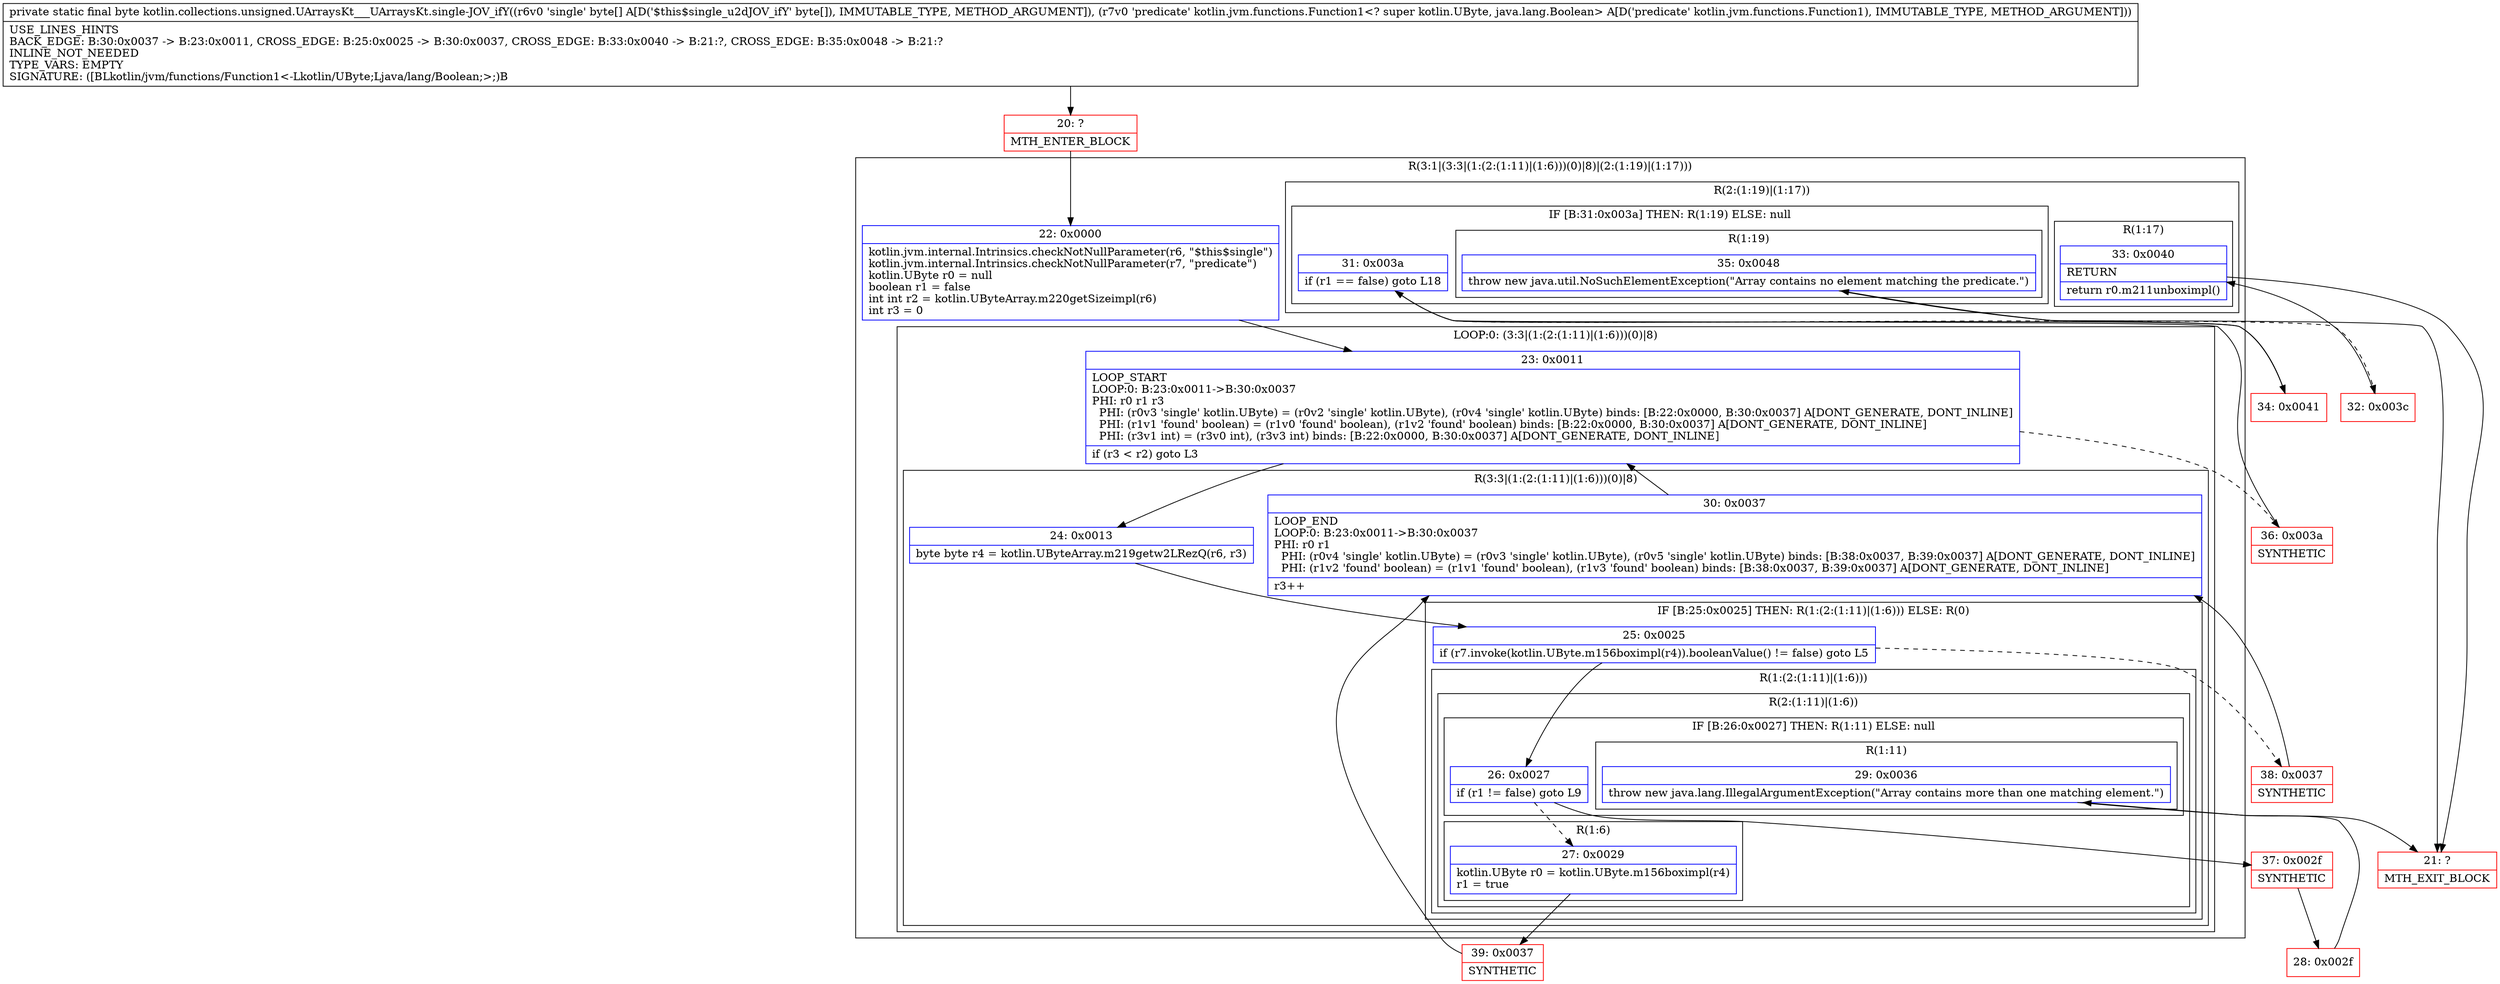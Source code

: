 digraph "CFG forkotlin.collections.unsigned.UArraysKt___UArraysKt.single\-JOV_ifY([BLkotlin\/jvm\/functions\/Function1;)B" {
subgraph cluster_Region_1560255594 {
label = "R(3:1|(3:3|(1:(2:(1:11)|(1:6)))(0)|8)|(2:(1:19)|(1:17)))";
node [shape=record,color=blue];
Node_22 [shape=record,label="{22\:\ 0x0000|kotlin.jvm.internal.Intrinsics.checkNotNullParameter(r6, \"$this$single\")\lkotlin.jvm.internal.Intrinsics.checkNotNullParameter(r7, \"predicate\")\lkotlin.UByte r0 = null\lboolean r1 = false\lint int r2 = kotlin.UByteArray.m220getSizeimpl(r6)\lint r3 = 0\l}"];
subgraph cluster_LoopRegion_816781176 {
label = "LOOP:0: (3:3|(1:(2:(1:11)|(1:6)))(0)|8)";
node [shape=record,color=blue];
Node_23 [shape=record,label="{23\:\ 0x0011|LOOP_START\lLOOP:0: B:23:0x0011\-\>B:30:0x0037\lPHI: r0 r1 r3 \l  PHI: (r0v3 'single' kotlin.UByte) = (r0v2 'single' kotlin.UByte), (r0v4 'single' kotlin.UByte) binds: [B:22:0x0000, B:30:0x0037] A[DONT_GENERATE, DONT_INLINE]\l  PHI: (r1v1 'found' boolean) = (r1v0 'found' boolean), (r1v2 'found' boolean) binds: [B:22:0x0000, B:30:0x0037] A[DONT_GENERATE, DONT_INLINE]\l  PHI: (r3v1 int) = (r3v0 int), (r3v3 int) binds: [B:22:0x0000, B:30:0x0037] A[DONT_GENERATE, DONT_INLINE]\l|if (r3 \< r2) goto L3\l}"];
subgraph cluster_Region_658394569 {
label = "R(3:3|(1:(2:(1:11)|(1:6)))(0)|8)";
node [shape=record,color=blue];
Node_24 [shape=record,label="{24\:\ 0x0013|byte byte r4 = kotlin.UByteArray.m219getw2LRezQ(r6, r3)\l}"];
subgraph cluster_IfRegion_1655148079 {
label = "IF [B:25:0x0025] THEN: R(1:(2:(1:11)|(1:6))) ELSE: R(0)";
node [shape=record,color=blue];
Node_25 [shape=record,label="{25\:\ 0x0025|if (r7.invoke(kotlin.UByte.m156boximpl(r4)).booleanValue() != false) goto L5\l}"];
subgraph cluster_Region_924901115 {
label = "R(1:(2:(1:11)|(1:6)))";
node [shape=record,color=blue];
subgraph cluster_Region_67853274 {
label = "R(2:(1:11)|(1:6))";
node [shape=record,color=blue];
subgraph cluster_IfRegion_1669647130 {
label = "IF [B:26:0x0027] THEN: R(1:11) ELSE: null";
node [shape=record,color=blue];
Node_26 [shape=record,label="{26\:\ 0x0027|if (r1 != false) goto L9\l}"];
subgraph cluster_Region_1152302857 {
label = "R(1:11)";
node [shape=record,color=blue];
Node_29 [shape=record,label="{29\:\ 0x0036|throw new java.lang.IllegalArgumentException(\"Array contains more than one matching element.\")\l}"];
}
}
subgraph cluster_Region_1606779951 {
label = "R(1:6)";
node [shape=record,color=blue];
Node_27 [shape=record,label="{27\:\ 0x0029|kotlin.UByte r0 = kotlin.UByte.m156boximpl(r4)\lr1 = true\l}"];
}
}
}
subgraph cluster_Region_811870285 {
label = "R(0)";
node [shape=record,color=blue];
}
}
Node_30 [shape=record,label="{30\:\ 0x0037|LOOP_END\lLOOP:0: B:23:0x0011\-\>B:30:0x0037\lPHI: r0 r1 \l  PHI: (r0v4 'single' kotlin.UByte) = (r0v3 'single' kotlin.UByte), (r0v5 'single' kotlin.UByte) binds: [B:38:0x0037, B:39:0x0037] A[DONT_GENERATE, DONT_INLINE]\l  PHI: (r1v2 'found' boolean) = (r1v1 'found' boolean), (r1v3 'found' boolean) binds: [B:38:0x0037, B:39:0x0037] A[DONT_GENERATE, DONT_INLINE]\l|r3++\l}"];
}
}
subgraph cluster_Region_16969660 {
label = "R(2:(1:19)|(1:17))";
node [shape=record,color=blue];
subgraph cluster_IfRegion_1127749580 {
label = "IF [B:31:0x003a] THEN: R(1:19) ELSE: null";
node [shape=record,color=blue];
Node_31 [shape=record,label="{31\:\ 0x003a|if (r1 == false) goto L18\l}"];
subgraph cluster_Region_1602859469 {
label = "R(1:19)";
node [shape=record,color=blue];
Node_35 [shape=record,label="{35\:\ 0x0048|throw new java.util.NoSuchElementException(\"Array contains no element matching the predicate.\")\l}"];
}
}
subgraph cluster_Region_517028590 {
label = "R(1:17)";
node [shape=record,color=blue];
Node_33 [shape=record,label="{33\:\ 0x0040|RETURN\l|return r0.m211unboximpl()\l}"];
}
}
}
Node_20 [shape=record,color=red,label="{20\:\ ?|MTH_ENTER_BLOCK\l}"];
Node_39 [shape=record,color=red,label="{39\:\ 0x0037|SYNTHETIC\l}"];
Node_37 [shape=record,color=red,label="{37\:\ 0x002f|SYNTHETIC\l}"];
Node_28 [shape=record,color=red,label="{28\:\ 0x002f}"];
Node_21 [shape=record,color=red,label="{21\:\ ?|MTH_EXIT_BLOCK\l}"];
Node_38 [shape=record,color=red,label="{38\:\ 0x0037|SYNTHETIC\l}"];
Node_36 [shape=record,color=red,label="{36\:\ 0x003a|SYNTHETIC\l}"];
Node_32 [shape=record,color=red,label="{32\:\ 0x003c}"];
Node_34 [shape=record,color=red,label="{34\:\ 0x0041}"];
MethodNode[shape=record,label="{private static final byte kotlin.collections.unsigned.UArraysKt___UArraysKt.single\-JOV_ifY((r6v0 'single' byte[] A[D('$this$single_u2dJOV_ifY' byte[]), IMMUTABLE_TYPE, METHOD_ARGUMENT]), (r7v0 'predicate' kotlin.jvm.functions.Function1\<? super kotlin.UByte, java.lang.Boolean\> A[D('predicate' kotlin.jvm.functions.Function1), IMMUTABLE_TYPE, METHOD_ARGUMENT]))  | USE_LINES_HINTS\lBACK_EDGE: B:30:0x0037 \-\> B:23:0x0011, CROSS_EDGE: B:25:0x0025 \-\> B:30:0x0037, CROSS_EDGE: B:33:0x0040 \-\> B:21:?, CROSS_EDGE: B:35:0x0048 \-\> B:21:?\lINLINE_NOT_NEEDED\lTYPE_VARS: EMPTY\lSIGNATURE: ([BLkotlin\/jvm\/functions\/Function1\<\-Lkotlin\/UByte;Ljava\/lang\/Boolean;\>;)B\l}"];
MethodNode -> Node_20;Node_22 -> Node_23;
Node_23 -> Node_24;
Node_23 -> Node_36[style=dashed];
Node_24 -> Node_25;
Node_25 -> Node_26;
Node_25 -> Node_38[style=dashed];
Node_26 -> Node_27[style=dashed];
Node_26 -> Node_37;
Node_29 -> Node_21;
Node_27 -> Node_39;
Node_30 -> Node_23;
Node_31 -> Node_32[style=dashed];
Node_31 -> Node_34;
Node_35 -> Node_21;
Node_33 -> Node_21;
Node_20 -> Node_22;
Node_39 -> Node_30;
Node_37 -> Node_28;
Node_28 -> Node_29;
Node_38 -> Node_30;
Node_36 -> Node_31;
Node_32 -> Node_33;
Node_34 -> Node_35;
}

